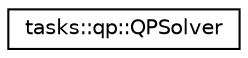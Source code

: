 digraph "Graphical Class Hierarchy"
{
  edge [fontname="Helvetica",fontsize="10",labelfontname="Helvetica",labelfontsize="10"];
  node [fontname="Helvetica",fontsize="10",shape=record];
  rankdir="LR";
  Node0 [label="tasks::qp::QPSolver",height=0.2,width=0.4,color="black", fillcolor="white", style="filled",URL="$classtasks_1_1qp_1_1QPSolver.html"];
}
